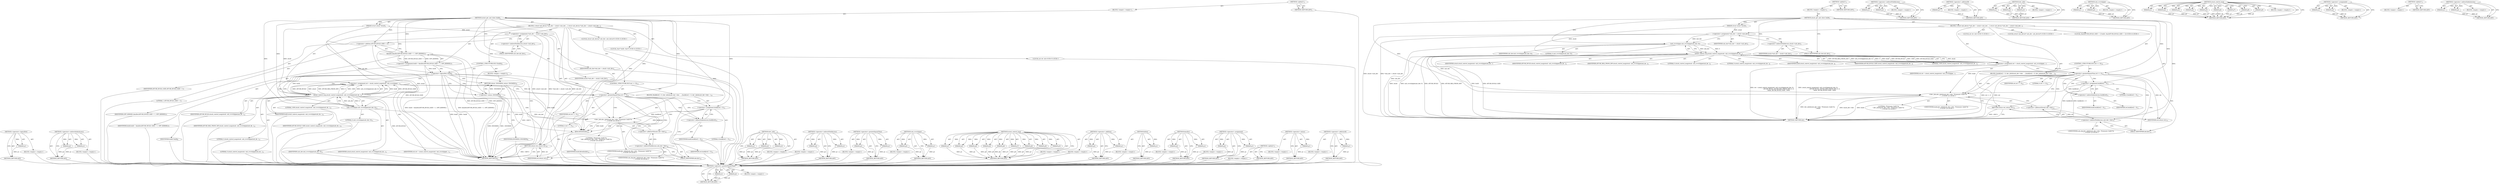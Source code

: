 digraph "&lt;operator&gt;.addressOf" {
vulnerable_106 [label=<(METHOD,&lt;operator&gt;.greaterEqualsThan)>];
vulnerable_107 [label=<(PARAM,p1)>];
vulnerable_108 [label=<(PARAM,p2)>];
vulnerable_109 [label=<(BLOCK,&lt;empty&gt;,&lt;empty&gt;)>];
vulnerable_110 [label=<(METHOD_RETURN,ANY)>];
vulnerable_6 [label=<(METHOD,&lt;global&gt;)<SUB>1</SUB>>];
vulnerable_7 [label=<(BLOCK,&lt;empty&gt;,&lt;empty&gt;)<SUB>1</SUB>>];
vulnerable_8 [label=<(METHOD,atusb_get_and_show_build)<SUB>1</SUB>>];
vulnerable_9 [label=<(PARAM,struct atusb *atusb)<SUB>1</SUB>>];
vulnerable_10 [label=<(BLOCK,{
 	struct usb_device *usb_dev = atusb-&gt;usb_dev...,{
 	struct usb_device *usb_dev = atusb-&gt;usb_dev...)<SUB>2</SUB>>];
vulnerable_11 [label="<(LOCAL,struct usb_device* usb_dev: usb_device*)<SUB>3</SUB>>"];
vulnerable_12 [label=<(&lt;operator&gt;.assignment,*usb_dev = atusb-&gt;usb_dev)<SUB>3</SUB>>];
vulnerable_13 [label=<(IDENTIFIER,usb_dev,*usb_dev = atusb-&gt;usb_dev)<SUB>3</SUB>>];
vulnerable_14 [label=<(&lt;operator&gt;.indirectFieldAccess,atusb-&gt;usb_dev)<SUB>3</SUB>>];
vulnerable_15 [label=<(IDENTIFIER,atusb,*usb_dev = atusb-&gt;usb_dev)<SUB>3</SUB>>];
vulnerable_16 [label=<(FIELD_IDENTIFIER,usb_dev,usb_dev)<SUB>3</SUB>>];
vulnerable_17 [label="<(LOCAL,char[ATUSB_BUILD_SIZE + 1] build: char[ATUSB_BUILD_SIZE + 1])<SUB>4</SUB>>"];
vulnerable_18 [label="<(LOCAL,int ret: int)<SUB>5</SUB>>"];
vulnerable_19 [label=<(&lt;operator&gt;.assignment,ret = atusb_control_msg(atusb, usb_rcvctrlpipe(...)<SUB>7</SUB>>];
vulnerable_20 [label=<(IDENTIFIER,ret,ret = atusb_control_msg(atusb, usb_rcvctrlpipe(...)<SUB>7</SUB>>];
vulnerable_21 [label=<(atusb_control_msg,atusb_control_msg(atusb, usb_rcvctrlpipe(usb_de...)<SUB>7</SUB>>];
vulnerable_22 [label=<(IDENTIFIER,atusb,atusb_control_msg(atusb, usb_rcvctrlpipe(usb_de...)<SUB>7</SUB>>];
vulnerable_23 [label=<(usb_rcvctrlpipe,usb_rcvctrlpipe(usb_dev, 0))<SUB>7</SUB>>];
vulnerable_24 [label=<(IDENTIFIER,usb_dev,usb_rcvctrlpipe(usb_dev, 0))<SUB>7</SUB>>];
vulnerable_25 [label=<(LITERAL,0,usb_rcvctrlpipe(usb_dev, 0))<SUB>7</SUB>>];
vulnerable_26 [label=<(IDENTIFIER,ATUSB_BUILD,atusb_control_msg(atusb, usb_rcvctrlpipe(usb_de...)<SUB>8</SUB>>];
vulnerable_27 [label=<(IDENTIFIER,ATUSB_REQ_FROM_DEV,atusb_control_msg(atusb, usb_rcvctrlpipe(usb_de...)<SUB>8</SUB>>];
vulnerable_28 [label=<(LITERAL,0,atusb_control_msg(atusb, usb_rcvctrlpipe(usb_de...)<SUB>8</SUB>>];
vulnerable_29 [label=<(LITERAL,0,atusb_control_msg(atusb, usb_rcvctrlpipe(usb_de...)<SUB>8</SUB>>];
vulnerable_30 [label=<(IDENTIFIER,build,atusb_control_msg(atusb, usb_rcvctrlpipe(usb_de...)<SUB>9</SUB>>];
vulnerable_31 [label=<(IDENTIFIER,ATUSB_BUILD_SIZE,atusb_control_msg(atusb, usb_rcvctrlpipe(usb_de...)<SUB>9</SUB>>];
vulnerable_32 [label=<(LITERAL,1000,atusb_control_msg(atusb, usb_rcvctrlpipe(usb_de...)<SUB>9</SUB>>];
vulnerable_33 [label=<(CONTROL_STRUCTURE,IF,if (ret &gt;= 0))<SUB>10</SUB>>];
vulnerable_34 [label=<(&lt;operator&gt;.greaterEqualsThan,ret &gt;= 0)<SUB>10</SUB>>];
vulnerable_35 [label=<(IDENTIFIER,ret,ret &gt;= 0)<SUB>10</SUB>>];
vulnerable_36 [label=<(LITERAL,0,ret &gt;= 0)<SUB>10</SUB>>];
vulnerable_37 [label=<(BLOCK,{
		build[ret] = 0;
 		dev_info(&amp;usb_dev-&gt;dev, ...,{
		build[ret] = 0;
 		dev_info(&amp;usb_dev-&gt;dev, ...)<SUB>10</SUB>>];
vulnerable_38 [label=<(&lt;operator&gt;.assignment,build[ret] = 0)<SUB>11</SUB>>];
vulnerable_39 [label=<(&lt;operator&gt;.indirectIndexAccess,build[ret])<SUB>11</SUB>>];
vulnerable_40 [label=<(IDENTIFIER,build,build[ret] = 0)<SUB>11</SUB>>];
vulnerable_41 [label=<(IDENTIFIER,ret,build[ret] = 0)<SUB>11</SUB>>];
vulnerable_42 [label=<(LITERAL,0,build[ret] = 0)<SUB>11</SUB>>];
vulnerable_43 [label="<(dev_info,dev_info(&amp;usb_dev-&gt;dev, &quot;Firmware: build %s\n&quot;,...)<SUB>12</SUB>>"];
vulnerable_44 [label=<(&lt;operator&gt;.addressOf,&amp;usb_dev-&gt;dev)<SUB>12</SUB>>];
vulnerable_45 [label=<(&lt;operator&gt;.indirectFieldAccess,usb_dev-&gt;dev)<SUB>12</SUB>>];
vulnerable_46 [label="<(IDENTIFIER,usb_dev,dev_info(&amp;usb_dev-&gt;dev, &quot;Firmware: build %s\n&quot;,...)<SUB>12</SUB>>"];
vulnerable_47 [label=<(FIELD_IDENTIFIER,dev,dev)<SUB>12</SUB>>];
vulnerable_48 [label="<(LITERAL,&quot;Firmware: build %s\n&quot;,dev_info(&amp;usb_dev-&gt;dev, &quot;Firmware: build %s\n&quot;,...)<SUB>12</SUB>>"];
vulnerable_49 [label="<(IDENTIFIER,build,dev_info(&amp;usb_dev-&gt;dev, &quot;Firmware: build %s\n&quot;,...)<SUB>12</SUB>>"];
vulnerable_50 [label=<(RETURN,return ret;,return ret;)<SUB>15</SUB>>];
vulnerable_51 [label=<(IDENTIFIER,ret,return ret;)<SUB>15</SUB>>];
vulnerable_52 [label=<(METHOD_RETURN,int)<SUB>1</SUB>>];
vulnerable_54 [label=<(METHOD_RETURN,ANY)<SUB>1</SUB>>];
vulnerable_84 [label=<(METHOD,&lt;operator&gt;.indirectFieldAccess)>];
vulnerable_85 [label=<(PARAM,p1)>];
vulnerable_86 [label=<(PARAM,p2)>];
vulnerable_87 [label=<(BLOCK,&lt;empty&gt;,&lt;empty&gt;)>];
vulnerable_88 [label=<(METHOD_RETURN,ANY)>];
vulnerable_122 [label=<(METHOD,&lt;operator&gt;.addressOf)>];
vulnerable_123 [label=<(PARAM,p1)>];
vulnerable_124 [label=<(BLOCK,&lt;empty&gt;,&lt;empty&gt;)>];
vulnerable_125 [label=<(METHOD_RETURN,ANY)>];
vulnerable_116 [label=<(METHOD,dev_info)>];
vulnerable_117 [label=<(PARAM,p1)>];
vulnerable_118 [label=<(PARAM,p2)>];
vulnerable_119 [label=<(PARAM,p3)>];
vulnerable_120 [label=<(BLOCK,&lt;empty&gt;,&lt;empty&gt;)>];
vulnerable_121 [label=<(METHOD_RETURN,ANY)>];
vulnerable_101 [label=<(METHOD,usb_rcvctrlpipe)>];
vulnerable_102 [label=<(PARAM,p1)>];
vulnerable_103 [label=<(PARAM,p2)>];
vulnerable_104 [label=<(BLOCK,&lt;empty&gt;,&lt;empty&gt;)>];
vulnerable_105 [label=<(METHOD_RETURN,ANY)>];
vulnerable_89 [label=<(METHOD,atusb_control_msg)>];
vulnerable_90 [label=<(PARAM,p1)>];
vulnerable_91 [label=<(PARAM,p2)>];
vulnerable_92 [label=<(PARAM,p3)>];
vulnerable_93 [label=<(PARAM,p4)>];
vulnerable_94 [label=<(PARAM,p5)>];
vulnerable_95 [label=<(PARAM,p6)>];
vulnerable_96 [label=<(PARAM,p7)>];
vulnerable_97 [label=<(PARAM,p8)>];
vulnerable_98 [label=<(PARAM,p9)>];
vulnerable_99 [label=<(BLOCK,&lt;empty&gt;,&lt;empty&gt;)>];
vulnerable_100 [label=<(METHOD_RETURN,ANY)>];
vulnerable_79 [label=<(METHOD,&lt;operator&gt;.assignment)>];
vulnerable_80 [label=<(PARAM,p1)>];
vulnerable_81 [label=<(PARAM,p2)>];
vulnerable_82 [label=<(BLOCK,&lt;empty&gt;,&lt;empty&gt;)>];
vulnerable_83 [label=<(METHOD_RETURN,ANY)>];
vulnerable_73 [label=<(METHOD,&lt;global&gt;)<SUB>1</SUB>>];
vulnerable_74 [label=<(BLOCK,&lt;empty&gt;,&lt;empty&gt;)>];
vulnerable_75 [label=<(METHOD_RETURN,ANY)>];
vulnerable_111 [label=<(METHOD,&lt;operator&gt;.indirectIndexAccess)>];
vulnerable_112 [label=<(PARAM,p1)>];
vulnerable_113 [label=<(PARAM,p2)>];
vulnerable_114 [label=<(BLOCK,&lt;empty&gt;,&lt;empty&gt;)>];
vulnerable_115 [label=<(METHOD_RETURN,ANY)>];
fixed_113 [label=<(METHOD,&lt;operator&gt;.logicalNot)>];
fixed_114 [label=<(PARAM,p1)>];
fixed_115 [label=<(BLOCK,&lt;empty&gt;,&lt;empty&gt;)>];
fixed_116 [label=<(METHOD_RETURN,ANY)>];
fixed_143 [label=<(METHOD,&lt;operator&gt;.indirectIndexAccess)>];
fixed_144 [label=<(PARAM,p1)>];
fixed_145 [label=<(PARAM,p2)>];
fixed_146 [label=<(BLOCK,&lt;empty&gt;,&lt;empty&gt;)>];
fixed_147 [label=<(METHOD_RETURN,ANY)>];
fixed_6 [label=<(METHOD,&lt;global&gt;)<SUB>1</SUB>>];
fixed_7 [label=<(BLOCK,&lt;empty&gt;,&lt;empty&gt;)<SUB>1</SUB>>];
fixed_8 [label=<(METHOD,atusb_get_and_show_build)<SUB>1</SUB>>];
fixed_9 [label=<(PARAM,struct atusb *atusb)<SUB>1</SUB>>];
fixed_10 [label=<(BLOCK,{
 	struct usb_device *usb_dev = atusb-&gt;usb_dev...,{
 	struct usb_device *usb_dev = atusb-&gt;usb_dev...)<SUB>2</SUB>>];
fixed_11 [label="<(LOCAL,struct usb_device* usb_dev: usb_device*)<SUB>3</SUB>>"];
fixed_12 [label=<(&lt;operator&gt;.assignment,*usb_dev = atusb-&gt;usb_dev)<SUB>3</SUB>>];
fixed_13 [label=<(IDENTIFIER,usb_dev,*usb_dev = atusb-&gt;usb_dev)<SUB>3</SUB>>];
fixed_14 [label=<(&lt;operator&gt;.indirectFieldAccess,atusb-&gt;usb_dev)<SUB>3</SUB>>];
fixed_15 [label=<(IDENTIFIER,atusb,*usb_dev = atusb-&gt;usb_dev)<SUB>3</SUB>>];
fixed_16 [label=<(FIELD_IDENTIFIER,usb_dev,usb_dev)<SUB>3</SUB>>];
fixed_17 [label="<(LOCAL,char* build: char*)<SUB>4</SUB>>"];
fixed_18 [label="<(LOCAL,int ret: int)<SUB>5</SUB>>"];
fixed_19 [label=<(&lt;operator&gt;.assignment,build = kmalloc(ATUSB_BUILD_SIZE + 1, GFP_KERNEL))<SUB>7</SUB>>];
fixed_20 [label=<(IDENTIFIER,build,build = kmalloc(ATUSB_BUILD_SIZE + 1, GFP_KERNEL))<SUB>7</SUB>>];
fixed_21 [label=<(kmalloc,kmalloc(ATUSB_BUILD_SIZE + 1, GFP_KERNEL))<SUB>7</SUB>>];
fixed_22 [label=<(&lt;operator&gt;.addition,ATUSB_BUILD_SIZE + 1)<SUB>7</SUB>>];
fixed_23 [label=<(IDENTIFIER,ATUSB_BUILD_SIZE,ATUSB_BUILD_SIZE + 1)<SUB>7</SUB>>];
fixed_24 [label=<(LITERAL,1,ATUSB_BUILD_SIZE + 1)<SUB>7</SUB>>];
fixed_25 [label=<(IDENTIFIER,GFP_KERNEL,kmalloc(ATUSB_BUILD_SIZE + 1, GFP_KERNEL))<SUB>7</SUB>>];
fixed_26 [label=<(CONTROL_STRUCTURE,IF,if (!build))<SUB>8</SUB>>];
fixed_27 [label=<(&lt;operator&gt;.logicalNot,!build)<SUB>8</SUB>>];
fixed_28 [label=<(IDENTIFIER,build,!build)<SUB>8</SUB>>];
fixed_29 [label=<(BLOCK,&lt;empty&gt;,&lt;empty&gt;)<SUB>9</SUB>>];
fixed_30 [label=<(RETURN,return -ENOMEM;,return -ENOMEM;)<SUB>9</SUB>>];
fixed_31 [label=<(&lt;operator&gt;.minus,-ENOMEM)<SUB>9</SUB>>];
fixed_32 [label=<(IDENTIFIER,ENOMEM,-ENOMEM)<SUB>9</SUB>>];
fixed_33 [label=<(&lt;operator&gt;.assignment,ret = atusb_control_msg(atusb, usb_rcvctrlpipe(...)<SUB>11</SUB>>];
fixed_34 [label=<(IDENTIFIER,ret,ret = atusb_control_msg(atusb, usb_rcvctrlpipe(...)<SUB>11</SUB>>];
fixed_35 [label=<(atusb_control_msg,atusb_control_msg(atusb, usb_rcvctrlpipe(usb_de...)<SUB>11</SUB>>];
fixed_36 [label=<(IDENTIFIER,atusb,atusb_control_msg(atusb, usb_rcvctrlpipe(usb_de...)<SUB>11</SUB>>];
fixed_37 [label=<(usb_rcvctrlpipe,usb_rcvctrlpipe(usb_dev, 0))<SUB>11</SUB>>];
fixed_38 [label=<(IDENTIFIER,usb_dev,usb_rcvctrlpipe(usb_dev, 0))<SUB>11</SUB>>];
fixed_39 [label=<(LITERAL,0,usb_rcvctrlpipe(usb_dev, 0))<SUB>11</SUB>>];
fixed_40 [label=<(IDENTIFIER,ATUSB_BUILD,atusb_control_msg(atusb, usb_rcvctrlpipe(usb_de...)<SUB>12</SUB>>];
fixed_41 [label=<(IDENTIFIER,ATUSB_REQ_FROM_DEV,atusb_control_msg(atusb, usb_rcvctrlpipe(usb_de...)<SUB>12</SUB>>];
fixed_42 [label=<(LITERAL,0,atusb_control_msg(atusb, usb_rcvctrlpipe(usb_de...)<SUB>12</SUB>>];
fixed_43 [label=<(LITERAL,0,atusb_control_msg(atusb, usb_rcvctrlpipe(usb_de...)<SUB>12</SUB>>];
fixed_44 [label=<(IDENTIFIER,build,atusb_control_msg(atusb, usb_rcvctrlpipe(usb_de...)<SUB>13</SUB>>];
fixed_45 [label=<(IDENTIFIER,ATUSB_BUILD_SIZE,atusb_control_msg(atusb, usb_rcvctrlpipe(usb_de...)<SUB>13</SUB>>];
fixed_46 [label=<(LITERAL,1000,atusb_control_msg(atusb, usb_rcvctrlpipe(usb_de...)<SUB>13</SUB>>];
fixed_47 [label=<(CONTROL_STRUCTURE,IF,if (ret &gt;= 0))<SUB>14</SUB>>];
fixed_48 [label=<(&lt;operator&gt;.greaterEqualsThan,ret &gt;= 0)<SUB>14</SUB>>];
fixed_49 [label=<(IDENTIFIER,ret,ret &gt;= 0)<SUB>14</SUB>>];
fixed_50 [label=<(LITERAL,0,ret &gt;= 0)<SUB>14</SUB>>];
fixed_51 [label=<(BLOCK,{
		build[ret] = 0;
 		dev_info(&amp;usb_dev-&gt;dev, ...,{
		build[ret] = 0;
 		dev_info(&amp;usb_dev-&gt;dev, ...)<SUB>14</SUB>>];
fixed_52 [label=<(&lt;operator&gt;.assignment,build[ret] = 0)<SUB>15</SUB>>];
fixed_53 [label=<(&lt;operator&gt;.indirectIndexAccess,build[ret])<SUB>15</SUB>>];
fixed_54 [label=<(IDENTIFIER,build,build[ret] = 0)<SUB>15</SUB>>];
fixed_55 [label=<(IDENTIFIER,ret,build[ret] = 0)<SUB>15</SUB>>];
fixed_56 [label=<(LITERAL,0,build[ret] = 0)<SUB>15</SUB>>];
fixed_57 [label="<(dev_info,dev_info(&amp;usb_dev-&gt;dev, &quot;Firmware: build %s\n&quot;,...)<SUB>16</SUB>>"];
fixed_58 [label=<(&lt;operator&gt;.addressOf,&amp;usb_dev-&gt;dev)<SUB>16</SUB>>];
fixed_59 [label=<(&lt;operator&gt;.indirectFieldAccess,usb_dev-&gt;dev)<SUB>16</SUB>>];
fixed_60 [label="<(IDENTIFIER,usb_dev,dev_info(&amp;usb_dev-&gt;dev, &quot;Firmware: build %s\n&quot;,...)<SUB>16</SUB>>"];
fixed_61 [label=<(FIELD_IDENTIFIER,dev,dev)<SUB>16</SUB>>];
fixed_62 [label="<(LITERAL,&quot;Firmware: build %s\n&quot;,dev_info(&amp;usb_dev-&gt;dev, &quot;Firmware: build %s\n&quot;,...)<SUB>16</SUB>>"];
fixed_63 [label="<(IDENTIFIER,build,dev_info(&amp;usb_dev-&gt;dev, &quot;Firmware: build %s\n&quot;,...)<SUB>16</SUB>>"];
fixed_64 [label=<(kfree,kfree(build))<SUB>19</SUB>>];
fixed_65 [label=<(IDENTIFIER,build,kfree(build))<SUB>19</SUB>>];
fixed_66 [label=<(RETURN,return ret;,return ret;)<SUB>20</SUB>>];
fixed_67 [label=<(IDENTIFIER,ret,return ret;)<SUB>20</SUB>>];
fixed_68 [label=<(METHOD_RETURN,int)<SUB>1</SUB>>];
fixed_70 [label=<(METHOD_RETURN,ANY)<SUB>1</SUB>>];
fixed_148 [label=<(METHOD,dev_info)>];
fixed_149 [label=<(PARAM,p1)>];
fixed_150 [label=<(PARAM,p2)>];
fixed_151 [label=<(PARAM,p3)>];
fixed_152 [label=<(BLOCK,&lt;empty&gt;,&lt;empty&gt;)>];
fixed_153 [label=<(METHOD_RETURN,ANY)>];
fixed_98 [label=<(METHOD,&lt;operator&gt;.indirectFieldAccess)>];
fixed_99 [label=<(PARAM,p1)>];
fixed_100 [label=<(PARAM,p2)>];
fixed_101 [label=<(BLOCK,&lt;empty&gt;,&lt;empty&gt;)>];
fixed_102 [label=<(METHOD_RETURN,ANY)>];
fixed_138 [label=<(METHOD,&lt;operator&gt;.greaterEqualsThan)>];
fixed_139 [label=<(PARAM,p1)>];
fixed_140 [label=<(PARAM,p2)>];
fixed_141 [label=<(BLOCK,&lt;empty&gt;,&lt;empty&gt;)>];
fixed_142 [label=<(METHOD_RETURN,ANY)>];
fixed_133 [label=<(METHOD,usb_rcvctrlpipe)>];
fixed_134 [label=<(PARAM,p1)>];
fixed_135 [label=<(PARAM,p2)>];
fixed_136 [label=<(BLOCK,&lt;empty&gt;,&lt;empty&gt;)>];
fixed_137 [label=<(METHOD_RETURN,ANY)>];
fixed_121 [label=<(METHOD,atusb_control_msg)>];
fixed_122 [label=<(PARAM,p1)>];
fixed_123 [label=<(PARAM,p2)>];
fixed_124 [label=<(PARAM,p3)>];
fixed_125 [label=<(PARAM,p4)>];
fixed_126 [label=<(PARAM,p5)>];
fixed_127 [label=<(PARAM,p6)>];
fixed_128 [label=<(PARAM,p7)>];
fixed_129 [label=<(PARAM,p8)>];
fixed_130 [label=<(PARAM,p9)>];
fixed_131 [label=<(BLOCK,&lt;empty&gt;,&lt;empty&gt;)>];
fixed_132 [label=<(METHOD_RETURN,ANY)>];
fixed_108 [label=<(METHOD,&lt;operator&gt;.addition)>];
fixed_109 [label=<(PARAM,p1)>];
fixed_110 [label=<(PARAM,p2)>];
fixed_111 [label=<(BLOCK,&lt;empty&gt;,&lt;empty&gt;)>];
fixed_112 [label=<(METHOD_RETURN,ANY)>];
fixed_158 [label=<(METHOD,kfree)>];
fixed_159 [label=<(PARAM,p1)>];
fixed_160 [label=<(BLOCK,&lt;empty&gt;,&lt;empty&gt;)>];
fixed_161 [label=<(METHOD_RETURN,ANY)>];
fixed_103 [label=<(METHOD,kmalloc)>];
fixed_104 [label=<(PARAM,p1)>];
fixed_105 [label=<(PARAM,p2)>];
fixed_106 [label=<(BLOCK,&lt;empty&gt;,&lt;empty&gt;)>];
fixed_107 [label=<(METHOD_RETURN,ANY)>];
fixed_93 [label=<(METHOD,&lt;operator&gt;.assignment)>];
fixed_94 [label=<(PARAM,p1)>];
fixed_95 [label=<(PARAM,p2)>];
fixed_96 [label=<(BLOCK,&lt;empty&gt;,&lt;empty&gt;)>];
fixed_97 [label=<(METHOD_RETURN,ANY)>];
fixed_87 [label=<(METHOD,&lt;global&gt;)<SUB>1</SUB>>];
fixed_88 [label=<(BLOCK,&lt;empty&gt;,&lt;empty&gt;)>];
fixed_89 [label=<(METHOD_RETURN,ANY)>];
fixed_117 [label=<(METHOD,&lt;operator&gt;.minus)>];
fixed_118 [label=<(PARAM,p1)>];
fixed_119 [label=<(BLOCK,&lt;empty&gt;,&lt;empty&gt;)>];
fixed_120 [label=<(METHOD_RETURN,ANY)>];
fixed_154 [label=<(METHOD,&lt;operator&gt;.addressOf)>];
fixed_155 [label=<(PARAM,p1)>];
fixed_156 [label=<(BLOCK,&lt;empty&gt;,&lt;empty&gt;)>];
fixed_157 [label=<(METHOD_RETURN,ANY)>];
vulnerable_106 -> vulnerable_107  [key=0, label="AST: "];
vulnerable_106 -> vulnerable_107  [key=1, label="DDG: "];
vulnerable_106 -> vulnerable_109  [key=0, label="AST: "];
vulnerable_106 -> vulnerable_108  [key=0, label="AST: "];
vulnerable_106 -> vulnerable_108  [key=1, label="DDG: "];
vulnerable_106 -> vulnerable_110  [key=0, label="AST: "];
vulnerable_106 -> vulnerable_110  [key=1, label="CFG: "];
vulnerable_107 -> vulnerable_110  [key=0, label="DDG: p1"];
vulnerable_108 -> vulnerable_110  [key=0, label="DDG: p2"];
vulnerable_6 -> vulnerable_7  [key=0, label="AST: "];
vulnerable_6 -> vulnerable_54  [key=0, label="AST: "];
vulnerable_6 -> vulnerable_54  [key=1, label="CFG: "];
vulnerable_7 -> vulnerable_8  [key=0, label="AST: "];
vulnerable_8 -> vulnerable_9  [key=0, label="AST: "];
vulnerable_8 -> vulnerable_9  [key=1, label="DDG: "];
vulnerable_8 -> vulnerable_10  [key=0, label="AST: "];
vulnerable_8 -> vulnerable_52  [key=0, label="AST: "];
vulnerable_8 -> vulnerable_16  [key=0, label="CFG: "];
vulnerable_8 -> vulnerable_51  [key=0, label="DDG: "];
vulnerable_8 -> vulnerable_21  [key=0, label="DDG: "];
vulnerable_8 -> vulnerable_34  [key=0, label="DDG: "];
vulnerable_8 -> vulnerable_38  [key=0, label="DDG: "];
vulnerable_8 -> vulnerable_23  [key=0, label="DDG: "];
vulnerable_8 -> vulnerable_43  [key=0, label="DDG: "];
vulnerable_9 -> vulnerable_12  [key=0, label="DDG: atusb"];
vulnerable_9 -> vulnerable_21  [key=0, label="DDG: atusb"];
vulnerable_10 -> vulnerable_11  [key=0, label="AST: "];
vulnerable_10 -> vulnerable_12  [key=0, label="AST: "];
vulnerable_10 -> vulnerable_17  [key=0, label="AST: "];
vulnerable_10 -> vulnerable_18  [key=0, label="AST: "];
vulnerable_10 -> vulnerable_19  [key=0, label="AST: "];
vulnerable_10 -> vulnerable_33  [key=0, label="AST: "];
vulnerable_10 -> vulnerable_50  [key=0, label="AST: "];
vulnerable_12 -> vulnerable_13  [key=0, label="AST: "];
vulnerable_12 -> vulnerable_14  [key=0, label="AST: "];
vulnerable_12 -> vulnerable_23  [key=0, label="CFG: "];
vulnerable_12 -> vulnerable_23  [key=1, label="DDG: usb_dev"];
vulnerable_12 -> vulnerable_52  [key=0, label="DDG: atusb-&gt;usb_dev"];
vulnerable_12 -> vulnerable_52  [key=1, label="DDG: *usb_dev = atusb-&gt;usb_dev"];
vulnerable_14 -> vulnerable_15  [key=0, label="AST: "];
vulnerable_14 -> vulnerable_16  [key=0, label="AST: "];
vulnerable_14 -> vulnerable_12  [key=0, label="CFG: "];
vulnerable_16 -> vulnerable_14  [key=0, label="CFG: "];
vulnerable_19 -> vulnerable_20  [key=0, label="AST: "];
vulnerable_19 -> vulnerable_21  [key=0, label="AST: "];
vulnerable_19 -> vulnerable_34  [key=0, label="CFG: "];
vulnerable_19 -> vulnerable_34  [key=1, label="DDG: ret"];
vulnerable_19 -> vulnerable_52  [key=0, label="DDG: atusb_control_msg(atusb, usb_rcvctrlpipe(usb_dev, 0),
 				ATUSB_BUILD, ATUSB_REQ_FROM_DEV, 0, 0,
 				build, ATUSB_BUILD_SIZE, 1000)"];
vulnerable_19 -> vulnerable_52  [key=1, label="DDG: ret = atusb_control_msg(atusb, usb_rcvctrlpipe(usb_dev, 0),
 				ATUSB_BUILD, ATUSB_REQ_FROM_DEV, 0, 0,
 				build, ATUSB_BUILD_SIZE, 1000)"];
vulnerable_21 -> vulnerable_22  [key=0, label="AST: "];
vulnerable_21 -> vulnerable_23  [key=0, label="AST: "];
vulnerable_21 -> vulnerable_26  [key=0, label="AST: "];
vulnerable_21 -> vulnerable_27  [key=0, label="AST: "];
vulnerable_21 -> vulnerable_28  [key=0, label="AST: "];
vulnerable_21 -> vulnerable_29  [key=0, label="AST: "];
vulnerable_21 -> vulnerable_30  [key=0, label="AST: "];
vulnerable_21 -> vulnerable_31  [key=0, label="AST: "];
vulnerable_21 -> vulnerable_32  [key=0, label="AST: "];
vulnerable_21 -> vulnerable_19  [key=0, label="CFG: "];
vulnerable_21 -> vulnerable_19  [key=1, label="DDG: atusb"];
vulnerable_21 -> vulnerable_19  [key=2, label="DDG: ATUSB_REQ_FROM_DEV"];
vulnerable_21 -> vulnerable_19  [key=3, label="DDG: usb_rcvctrlpipe(usb_dev, 0)"];
vulnerable_21 -> vulnerable_19  [key=4, label="DDG: 0"];
vulnerable_21 -> vulnerable_19  [key=5, label="DDG: build"];
vulnerable_21 -> vulnerable_19  [key=6, label="DDG: ATUSB_BUILD"];
vulnerable_21 -> vulnerable_19  [key=7, label="DDG: 1000"];
vulnerable_21 -> vulnerable_19  [key=8, label="DDG: ATUSB_BUILD_SIZE"];
vulnerable_21 -> vulnerable_52  [key=0, label="DDG: atusb"];
vulnerable_21 -> vulnerable_52  [key=1, label="DDG: usb_rcvctrlpipe(usb_dev, 0)"];
vulnerable_21 -> vulnerable_52  [key=2, label="DDG: ATUSB_BUILD"];
vulnerable_21 -> vulnerable_52  [key=3, label="DDG: ATUSB_REQ_FROM_DEV"];
vulnerable_21 -> vulnerable_52  [key=4, label="DDG: build"];
vulnerable_21 -> vulnerable_52  [key=5, label="DDG: ATUSB_BUILD_SIZE"];
vulnerable_21 -> vulnerable_43  [key=0, label="DDG: build"];
vulnerable_23 -> vulnerable_24  [key=0, label="AST: "];
vulnerable_23 -> vulnerable_25  [key=0, label="AST: "];
vulnerable_23 -> vulnerable_21  [key=0, label="CFG: "];
vulnerable_23 -> vulnerable_21  [key=1, label="DDG: usb_dev"];
vulnerable_23 -> vulnerable_21  [key=2, label="DDG: 0"];
vulnerable_23 -> vulnerable_52  [key=0, label="DDG: usb_dev"];
vulnerable_23 -> vulnerable_43  [key=0, label="DDG: usb_dev"];
vulnerable_33 -> vulnerable_34  [key=0, label="AST: "];
vulnerable_33 -> vulnerable_37  [key=0, label="AST: "];
vulnerable_34 -> vulnerable_35  [key=0, label="AST: "];
vulnerable_34 -> vulnerable_36  [key=0, label="AST: "];
vulnerable_34 -> vulnerable_39  [key=0, label="CFG: "];
vulnerable_34 -> vulnerable_39  [key=1, label="CDG: "];
vulnerable_34 -> vulnerable_50  [key=0, label="CFG: "];
vulnerable_34 -> vulnerable_52  [key=0, label="DDG: ret"];
vulnerable_34 -> vulnerable_52  [key=1, label="DDG: ret &gt;= 0"];
vulnerable_34 -> vulnerable_51  [key=0, label="DDG: ret"];
vulnerable_34 -> vulnerable_47  [key=0, label="CDG: "];
vulnerable_34 -> vulnerable_44  [key=0, label="CDG: "];
vulnerable_34 -> vulnerable_38  [key=0, label="CDG: "];
vulnerable_34 -> vulnerable_45  [key=0, label="CDG: "];
vulnerable_34 -> vulnerable_43  [key=0, label="CDG: "];
vulnerable_37 -> vulnerable_38  [key=0, label="AST: "];
vulnerable_37 -> vulnerable_43  [key=0, label="AST: "];
vulnerable_38 -> vulnerable_39  [key=0, label="AST: "];
vulnerable_38 -> vulnerable_42  [key=0, label="AST: "];
vulnerable_38 -> vulnerable_47  [key=0, label="CFG: "];
vulnerable_38 -> vulnerable_52  [key=0, label="DDG: build[ret]"];
vulnerable_38 -> vulnerable_52  [key=1, label="DDG: build[ret] = 0"];
vulnerable_38 -> vulnerable_43  [key=0, label="DDG: build[ret]"];
vulnerable_39 -> vulnerable_40  [key=0, label="AST: "];
vulnerable_39 -> vulnerable_41  [key=0, label="AST: "];
vulnerable_39 -> vulnerable_38  [key=0, label="CFG: "];
vulnerable_43 -> vulnerable_44  [key=0, label="AST: "];
vulnerable_43 -> vulnerable_48  [key=0, label="AST: "];
vulnerable_43 -> vulnerable_49  [key=0, label="AST: "];
vulnerable_43 -> vulnerable_50  [key=0, label="CFG: "];
vulnerable_43 -> vulnerable_52  [key=0, label="DDG: &amp;usb_dev-&gt;dev"];
vulnerable_43 -> vulnerable_52  [key=1, label="DDG: build"];
vulnerable_43 -> vulnerable_52  [key=2, label="DDG: dev_info(&amp;usb_dev-&gt;dev, &quot;Firmware: build %s\n&quot;, build)"];
vulnerable_44 -> vulnerable_45  [key=0, label="AST: "];
vulnerable_44 -> vulnerable_43  [key=0, label="CFG: "];
vulnerable_45 -> vulnerable_46  [key=0, label="AST: "];
vulnerable_45 -> vulnerable_47  [key=0, label="AST: "];
vulnerable_45 -> vulnerable_44  [key=0, label="CFG: "];
vulnerable_47 -> vulnerable_45  [key=0, label="CFG: "];
vulnerable_50 -> vulnerable_51  [key=0, label="AST: "];
vulnerable_50 -> vulnerable_52  [key=0, label="CFG: "];
vulnerable_50 -> vulnerable_52  [key=1, label="DDG: &lt;RET&gt;"];
vulnerable_51 -> vulnerable_50  [key=0, label="DDG: ret"];
vulnerable_84 -> vulnerable_85  [key=0, label="AST: "];
vulnerable_84 -> vulnerable_85  [key=1, label="DDG: "];
vulnerable_84 -> vulnerable_87  [key=0, label="AST: "];
vulnerable_84 -> vulnerable_86  [key=0, label="AST: "];
vulnerable_84 -> vulnerable_86  [key=1, label="DDG: "];
vulnerable_84 -> vulnerable_88  [key=0, label="AST: "];
vulnerable_84 -> vulnerable_88  [key=1, label="CFG: "];
vulnerable_85 -> vulnerable_88  [key=0, label="DDG: p1"];
vulnerable_86 -> vulnerable_88  [key=0, label="DDG: p2"];
vulnerable_122 -> vulnerable_123  [key=0, label="AST: "];
vulnerable_122 -> vulnerable_123  [key=1, label="DDG: "];
vulnerable_122 -> vulnerable_124  [key=0, label="AST: "];
vulnerable_122 -> vulnerable_125  [key=0, label="AST: "];
vulnerable_122 -> vulnerable_125  [key=1, label="CFG: "];
vulnerable_123 -> vulnerable_125  [key=0, label="DDG: p1"];
vulnerable_116 -> vulnerable_117  [key=0, label="AST: "];
vulnerable_116 -> vulnerable_117  [key=1, label="DDG: "];
vulnerable_116 -> vulnerable_120  [key=0, label="AST: "];
vulnerable_116 -> vulnerable_118  [key=0, label="AST: "];
vulnerable_116 -> vulnerable_118  [key=1, label="DDG: "];
vulnerable_116 -> vulnerable_121  [key=0, label="AST: "];
vulnerable_116 -> vulnerable_121  [key=1, label="CFG: "];
vulnerable_116 -> vulnerable_119  [key=0, label="AST: "];
vulnerable_116 -> vulnerable_119  [key=1, label="DDG: "];
vulnerable_117 -> vulnerable_121  [key=0, label="DDG: p1"];
vulnerable_118 -> vulnerable_121  [key=0, label="DDG: p2"];
vulnerable_119 -> vulnerable_121  [key=0, label="DDG: p3"];
vulnerable_101 -> vulnerable_102  [key=0, label="AST: "];
vulnerable_101 -> vulnerable_102  [key=1, label="DDG: "];
vulnerable_101 -> vulnerable_104  [key=0, label="AST: "];
vulnerable_101 -> vulnerable_103  [key=0, label="AST: "];
vulnerable_101 -> vulnerable_103  [key=1, label="DDG: "];
vulnerable_101 -> vulnerable_105  [key=0, label="AST: "];
vulnerable_101 -> vulnerable_105  [key=1, label="CFG: "];
vulnerable_102 -> vulnerable_105  [key=0, label="DDG: p1"];
vulnerable_103 -> vulnerable_105  [key=0, label="DDG: p2"];
vulnerable_89 -> vulnerable_90  [key=0, label="AST: "];
vulnerable_89 -> vulnerable_90  [key=1, label="DDG: "];
vulnerable_89 -> vulnerable_99  [key=0, label="AST: "];
vulnerable_89 -> vulnerable_91  [key=0, label="AST: "];
vulnerable_89 -> vulnerable_91  [key=1, label="DDG: "];
vulnerable_89 -> vulnerable_100  [key=0, label="AST: "];
vulnerable_89 -> vulnerable_100  [key=1, label="CFG: "];
vulnerable_89 -> vulnerable_92  [key=0, label="AST: "];
vulnerable_89 -> vulnerable_92  [key=1, label="DDG: "];
vulnerable_89 -> vulnerable_93  [key=0, label="AST: "];
vulnerable_89 -> vulnerable_93  [key=1, label="DDG: "];
vulnerable_89 -> vulnerable_94  [key=0, label="AST: "];
vulnerable_89 -> vulnerable_94  [key=1, label="DDG: "];
vulnerable_89 -> vulnerable_95  [key=0, label="AST: "];
vulnerable_89 -> vulnerable_95  [key=1, label="DDG: "];
vulnerable_89 -> vulnerable_96  [key=0, label="AST: "];
vulnerable_89 -> vulnerable_96  [key=1, label="DDG: "];
vulnerable_89 -> vulnerable_97  [key=0, label="AST: "];
vulnerable_89 -> vulnerable_97  [key=1, label="DDG: "];
vulnerable_89 -> vulnerable_98  [key=0, label="AST: "];
vulnerable_89 -> vulnerable_98  [key=1, label="DDG: "];
vulnerable_90 -> vulnerable_100  [key=0, label="DDG: p1"];
vulnerable_91 -> vulnerable_100  [key=0, label="DDG: p2"];
vulnerable_92 -> vulnerable_100  [key=0, label="DDG: p3"];
vulnerable_93 -> vulnerable_100  [key=0, label="DDG: p4"];
vulnerable_94 -> vulnerable_100  [key=0, label="DDG: p5"];
vulnerable_95 -> vulnerable_100  [key=0, label="DDG: p6"];
vulnerable_96 -> vulnerable_100  [key=0, label="DDG: p7"];
vulnerable_97 -> vulnerable_100  [key=0, label="DDG: p8"];
vulnerable_98 -> vulnerable_100  [key=0, label="DDG: p9"];
vulnerable_79 -> vulnerable_80  [key=0, label="AST: "];
vulnerable_79 -> vulnerable_80  [key=1, label="DDG: "];
vulnerable_79 -> vulnerable_82  [key=0, label="AST: "];
vulnerable_79 -> vulnerable_81  [key=0, label="AST: "];
vulnerable_79 -> vulnerable_81  [key=1, label="DDG: "];
vulnerable_79 -> vulnerable_83  [key=0, label="AST: "];
vulnerable_79 -> vulnerable_83  [key=1, label="CFG: "];
vulnerable_80 -> vulnerable_83  [key=0, label="DDG: p1"];
vulnerable_81 -> vulnerable_83  [key=0, label="DDG: p2"];
vulnerable_73 -> vulnerable_74  [key=0, label="AST: "];
vulnerable_73 -> vulnerable_75  [key=0, label="AST: "];
vulnerable_73 -> vulnerable_75  [key=1, label="CFG: "];
vulnerable_111 -> vulnerable_112  [key=0, label="AST: "];
vulnerable_111 -> vulnerable_112  [key=1, label="DDG: "];
vulnerable_111 -> vulnerable_114  [key=0, label="AST: "];
vulnerable_111 -> vulnerable_113  [key=0, label="AST: "];
vulnerable_111 -> vulnerable_113  [key=1, label="DDG: "];
vulnerable_111 -> vulnerable_115  [key=0, label="AST: "];
vulnerable_111 -> vulnerable_115  [key=1, label="CFG: "];
vulnerable_112 -> vulnerable_115  [key=0, label="DDG: p1"];
vulnerable_113 -> vulnerable_115  [key=0, label="DDG: p2"];
fixed_113 -> fixed_114  [key=0, label="AST: "];
fixed_113 -> fixed_114  [key=1, label="DDG: "];
fixed_113 -> fixed_115  [key=0, label="AST: "];
fixed_113 -> fixed_116  [key=0, label="AST: "];
fixed_113 -> fixed_116  [key=1, label="CFG: "];
fixed_114 -> fixed_116  [key=0, label="DDG: p1"];
fixed_115 -> vulnerable_106  [key=0];
fixed_116 -> vulnerable_106  [key=0];
fixed_143 -> fixed_144  [key=0, label="AST: "];
fixed_143 -> fixed_144  [key=1, label="DDG: "];
fixed_143 -> fixed_146  [key=0, label="AST: "];
fixed_143 -> fixed_145  [key=0, label="AST: "];
fixed_143 -> fixed_145  [key=1, label="DDG: "];
fixed_143 -> fixed_147  [key=0, label="AST: "];
fixed_143 -> fixed_147  [key=1, label="CFG: "];
fixed_144 -> fixed_147  [key=0, label="DDG: p1"];
fixed_145 -> fixed_147  [key=0, label="DDG: p2"];
fixed_146 -> vulnerable_106  [key=0];
fixed_147 -> vulnerable_106  [key=0];
fixed_6 -> fixed_7  [key=0, label="AST: "];
fixed_6 -> fixed_70  [key=0, label="AST: "];
fixed_6 -> fixed_70  [key=1, label="CFG: "];
fixed_7 -> fixed_8  [key=0, label="AST: "];
fixed_8 -> fixed_9  [key=0, label="AST: "];
fixed_8 -> fixed_9  [key=1, label="DDG: "];
fixed_8 -> fixed_10  [key=0, label="AST: "];
fixed_8 -> fixed_68  [key=0, label="AST: "];
fixed_8 -> fixed_16  [key=0, label="CFG: "];
fixed_8 -> fixed_64  [key=0, label="DDG: "];
fixed_8 -> fixed_67  [key=0, label="DDG: "];
fixed_8 -> fixed_21  [key=0, label="DDG: "];
fixed_8 -> fixed_27  [key=0, label="DDG: "];
fixed_8 -> fixed_35  [key=0, label="DDG: "];
fixed_8 -> fixed_48  [key=0, label="DDG: "];
fixed_8 -> fixed_52  [key=0, label="DDG: "];
fixed_8 -> fixed_22  [key=0, label="DDG: "];
fixed_8 -> fixed_37  [key=0, label="DDG: "];
fixed_8 -> fixed_57  [key=0, label="DDG: "];
fixed_8 -> fixed_31  [key=0, label="DDG: "];
fixed_9 -> fixed_68  [key=0, label="DDG: atusb"];
fixed_9 -> fixed_12  [key=0, label="DDG: atusb"];
fixed_9 -> fixed_35  [key=0, label="DDG: atusb"];
fixed_10 -> fixed_11  [key=0, label="AST: "];
fixed_10 -> fixed_12  [key=0, label="AST: "];
fixed_10 -> fixed_17  [key=0, label="AST: "];
fixed_10 -> fixed_18  [key=0, label="AST: "];
fixed_10 -> fixed_19  [key=0, label="AST: "];
fixed_10 -> fixed_26  [key=0, label="AST: "];
fixed_10 -> fixed_33  [key=0, label="AST: "];
fixed_10 -> fixed_47  [key=0, label="AST: "];
fixed_10 -> fixed_64  [key=0, label="AST: "];
fixed_10 -> fixed_66  [key=0, label="AST: "];
fixed_11 -> vulnerable_106  [key=0];
fixed_12 -> fixed_13  [key=0, label="AST: "];
fixed_12 -> fixed_14  [key=0, label="AST: "];
fixed_12 -> fixed_22  [key=0, label="CFG: "];
fixed_12 -> fixed_68  [key=0, label="DDG: usb_dev"];
fixed_12 -> fixed_68  [key=1, label="DDG: atusb-&gt;usb_dev"];
fixed_12 -> fixed_68  [key=2, label="DDG: *usb_dev = atusb-&gt;usb_dev"];
fixed_12 -> fixed_37  [key=0, label="DDG: usb_dev"];
fixed_13 -> vulnerable_106  [key=0];
fixed_14 -> fixed_15  [key=0, label="AST: "];
fixed_14 -> fixed_16  [key=0, label="AST: "];
fixed_14 -> fixed_12  [key=0, label="CFG: "];
fixed_15 -> vulnerable_106  [key=0];
fixed_16 -> fixed_14  [key=0, label="CFG: "];
fixed_17 -> vulnerable_106  [key=0];
fixed_18 -> vulnerable_106  [key=0];
fixed_19 -> fixed_20  [key=0, label="AST: "];
fixed_19 -> fixed_21  [key=0, label="AST: "];
fixed_19 -> fixed_27  [key=0, label="CFG: "];
fixed_19 -> fixed_27  [key=1, label="DDG: build"];
fixed_19 -> fixed_68  [key=0, label="DDG: kmalloc(ATUSB_BUILD_SIZE + 1, GFP_KERNEL)"];
fixed_19 -> fixed_68  [key=1, label="DDG: build = kmalloc(ATUSB_BUILD_SIZE + 1, GFP_KERNEL)"];
fixed_20 -> vulnerable_106  [key=0];
fixed_21 -> fixed_22  [key=0, label="AST: "];
fixed_21 -> fixed_25  [key=0, label="AST: "];
fixed_21 -> fixed_19  [key=0, label="CFG: "];
fixed_21 -> fixed_19  [key=1, label="DDG: ATUSB_BUILD_SIZE + 1"];
fixed_21 -> fixed_19  [key=2, label="DDG: GFP_KERNEL"];
fixed_21 -> fixed_68  [key=0, label="DDG: ATUSB_BUILD_SIZE + 1"];
fixed_21 -> fixed_68  [key=1, label="DDG: GFP_KERNEL"];
fixed_22 -> fixed_23  [key=0, label="AST: "];
fixed_22 -> fixed_24  [key=0, label="AST: "];
fixed_22 -> fixed_21  [key=0, label="CFG: "];
fixed_22 -> fixed_68  [key=0, label="DDG: ATUSB_BUILD_SIZE"];
fixed_23 -> vulnerable_106  [key=0];
fixed_24 -> vulnerable_106  [key=0];
fixed_25 -> vulnerable_106  [key=0];
fixed_26 -> fixed_27  [key=0, label="AST: "];
fixed_26 -> fixed_29  [key=0, label="AST: "];
fixed_27 -> fixed_28  [key=0, label="AST: "];
fixed_27 -> fixed_31  [key=0, label="CFG: "];
fixed_27 -> fixed_31  [key=1, label="CDG: "];
fixed_27 -> fixed_37  [key=0, label="CFG: "];
fixed_27 -> fixed_37  [key=1, label="CDG: "];
fixed_27 -> fixed_68  [key=0, label="DDG: build"];
fixed_27 -> fixed_68  [key=1, label="DDG: !build"];
fixed_27 -> fixed_35  [key=0, label="DDG: build"];
fixed_27 -> fixed_35  [key=1, label="CDG: "];
fixed_27 -> fixed_30  [key=0, label="CDG: "];
fixed_27 -> fixed_48  [key=0, label="CDG: "];
fixed_27 -> fixed_33  [key=0, label="CDG: "];
fixed_27 -> fixed_64  [key=0, label="CDG: "];
fixed_27 -> fixed_66  [key=0, label="CDG: "];
fixed_28 -> vulnerable_106  [key=0];
fixed_29 -> fixed_30  [key=0, label="AST: "];
fixed_30 -> fixed_31  [key=0, label="AST: "];
fixed_30 -> fixed_68  [key=0, label="CFG: "];
fixed_30 -> fixed_68  [key=1, label="DDG: &lt;RET&gt;"];
fixed_31 -> fixed_32  [key=0, label="AST: "];
fixed_31 -> fixed_30  [key=0, label="CFG: "];
fixed_31 -> fixed_30  [key=1, label="DDG: -ENOMEM"];
fixed_31 -> fixed_68  [key=0, label="DDG: ENOMEM"];
fixed_31 -> fixed_68  [key=1, label="DDG: -ENOMEM"];
fixed_32 -> vulnerable_106  [key=0];
fixed_33 -> fixed_34  [key=0, label="AST: "];
fixed_33 -> fixed_35  [key=0, label="AST: "];
fixed_33 -> fixed_48  [key=0, label="CFG: "];
fixed_33 -> fixed_48  [key=1, label="DDG: ret"];
fixed_34 -> vulnerable_106  [key=0];
fixed_35 -> fixed_36  [key=0, label="AST: "];
fixed_35 -> fixed_37  [key=0, label="AST: "];
fixed_35 -> fixed_40  [key=0, label="AST: "];
fixed_35 -> fixed_41  [key=0, label="AST: "];
fixed_35 -> fixed_42  [key=0, label="AST: "];
fixed_35 -> fixed_43  [key=0, label="AST: "];
fixed_35 -> fixed_44  [key=0, label="AST: "];
fixed_35 -> fixed_45  [key=0, label="AST: "];
fixed_35 -> fixed_46  [key=0, label="AST: "];
fixed_35 -> fixed_33  [key=0, label="CFG: "];
fixed_35 -> fixed_33  [key=1, label="DDG: build"];
fixed_35 -> fixed_33  [key=2, label="DDG: ATUSB_BUILD_SIZE"];
fixed_35 -> fixed_33  [key=3, label="DDG: ATUSB_BUILD"];
fixed_35 -> fixed_33  [key=4, label="DDG: atusb"];
fixed_35 -> fixed_33  [key=5, label="DDG: ATUSB_REQ_FROM_DEV"];
fixed_35 -> fixed_33  [key=6, label="DDG: 0"];
fixed_35 -> fixed_33  [key=7, label="DDG: 1000"];
fixed_35 -> fixed_33  [key=8, label="DDG: usb_rcvctrlpipe(usb_dev, 0)"];
fixed_35 -> fixed_68  [key=0, label="DDG: ATUSB_BUILD"];
fixed_35 -> fixed_64  [key=0, label="DDG: build"];
fixed_35 -> fixed_57  [key=0, label="DDG: build"];
fixed_36 -> vulnerable_106  [key=0];
fixed_37 -> fixed_38  [key=0, label="AST: "];
fixed_37 -> fixed_39  [key=0, label="AST: "];
fixed_37 -> fixed_35  [key=0, label="CFG: "];
fixed_37 -> fixed_35  [key=1, label="DDG: usb_dev"];
fixed_37 -> fixed_35  [key=2, label="DDG: 0"];
fixed_37 -> fixed_57  [key=0, label="DDG: usb_dev"];
fixed_38 -> vulnerable_106  [key=0];
fixed_39 -> vulnerable_106  [key=0];
fixed_40 -> vulnerable_106  [key=0];
fixed_41 -> vulnerable_106  [key=0];
fixed_42 -> vulnerable_106  [key=0];
fixed_43 -> vulnerable_106  [key=0];
fixed_44 -> vulnerable_106  [key=0];
fixed_45 -> vulnerable_106  [key=0];
fixed_46 -> vulnerable_106  [key=0];
fixed_47 -> fixed_48  [key=0, label="AST: "];
fixed_47 -> fixed_51  [key=0, label="AST: "];
fixed_48 -> fixed_49  [key=0, label="AST: "];
fixed_48 -> fixed_50  [key=0, label="AST: "];
fixed_48 -> fixed_53  [key=0, label="CFG: "];
fixed_48 -> fixed_53  [key=1, label="CDG: "];
fixed_48 -> fixed_64  [key=0, label="CFG: "];
fixed_48 -> fixed_67  [key=0, label="DDG: ret"];
fixed_48 -> fixed_58  [key=0, label="CDG: "];
fixed_48 -> fixed_61  [key=0, label="CDG: "];
fixed_48 -> fixed_57  [key=0, label="CDG: "];
fixed_48 -> fixed_52  [key=0, label="CDG: "];
fixed_48 -> fixed_59  [key=0, label="CDG: "];
fixed_49 -> vulnerable_106  [key=0];
fixed_50 -> vulnerable_106  [key=0];
fixed_51 -> fixed_52  [key=0, label="AST: "];
fixed_51 -> fixed_57  [key=0, label="AST: "];
fixed_52 -> fixed_53  [key=0, label="AST: "];
fixed_52 -> fixed_56  [key=0, label="AST: "];
fixed_52 -> fixed_61  [key=0, label="CFG: "];
fixed_52 -> fixed_64  [key=0, label="DDG: build[ret]"];
fixed_52 -> fixed_57  [key=0, label="DDG: build[ret]"];
fixed_53 -> fixed_54  [key=0, label="AST: "];
fixed_53 -> fixed_55  [key=0, label="AST: "];
fixed_53 -> fixed_52  [key=0, label="CFG: "];
fixed_54 -> vulnerable_106  [key=0];
fixed_55 -> vulnerable_106  [key=0];
fixed_56 -> vulnerable_106  [key=0];
fixed_57 -> fixed_58  [key=0, label="AST: "];
fixed_57 -> fixed_62  [key=0, label="AST: "];
fixed_57 -> fixed_63  [key=0, label="AST: "];
fixed_57 -> fixed_64  [key=0, label="CFG: "];
fixed_57 -> fixed_64  [key=1, label="DDG: build"];
fixed_58 -> fixed_59  [key=0, label="AST: "];
fixed_58 -> fixed_57  [key=0, label="CFG: "];
fixed_59 -> fixed_60  [key=0, label="AST: "];
fixed_59 -> fixed_61  [key=0, label="AST: "];
fixed_59 -> fixed_58  [key=0, label="CFG: "];
fixed_60 -> vulnerable_106  [key=0];
fixed_61 -> fixed_59  [key=0, label="CFG: "];
fixed_62 -> vulnerable_106  [key=0];
fixed_63 -> vulnerable_106  [key=0];
fixed_64 -> fixed_65  [key=0, label="AST: "];
fixed_64 -> fixed_66  [key=0, label="CFG: "];
fixed_65 -> vulnerable_106  [key=0];
fixed_66 -> fixed_67  [key=0, label="AST: "];
fixed_66 -> fixed_68  [key=0, label="CFG: "];
fixed_66 -> fixed_68  [key=1, label="DDG: &lt;RET&gt;"];
fixed_67 -> fixed_66  [key=0, label="DDG: ret"];
fixed_68 -> vulnerable_106  [key=0];
fixed_70 -> vulnerable_106  [key=0];
fixed_148 -> fixed_149  [key=0, label="AST: "];
fixed_148 -> fixed_149  [key=1, label="DDG: "];
fixed_148 -> fixed_152  [key=0, label="AST: "];
fixed_148 -> fixed_150  [key=0, label="AST: "];
fixed_148 -> fixed_150  [key=1, label="DDG: "];
fixed_148 -> fixed_153  [key=0, label="AST: "];
fixed_148 -> fixed_153  [key=1, label="CFG: "];
fixed_148 -> fixed_151  [key=0, label="AST: "];
fixed_148 -> fixed_151  [key=1, label="DDG: "];
fixed_149 -> fixed_153  [key=0, label="DDG: p1"];
fixed_150 -> fixed_153  [key=0, label="DDG: p2"];
fixed_151 -> fixed_153  [key=0, label="DDG: p3"];
fixed_152 -> vulnerable_106  [key=0];
fixed_153 -> vulnerable_106  [key=0];
fixed_98 -> fixed_99  [key=0, label="AST: "];
fixed_98 -> fixed_99  [key=1, label="DDG: "];
fixed_98 -> fixed_101  [key=0, label="AST: "];
fixed_98 -> fixed_100  [key=0, label="AST: "];
fixed_98 -> fixed_100  [key=1, label="DDG: "];
fixed_98 -> fixed_102  [key=0, label="AST: "];
fixed_98 -> fixed_102  [key=1, label="CFG: "];
fixed_99 -> fixed_102  [key=0, label="DDG: p1"];
fixed_100 -> fixed_102  [key=0, label="DDG: p2"];
fixed_101 -> vulnerable_106  [key=0];
fixed_102 -> vulnerable_106  [key=0];
fixed_138 -> fixed_139  [key=0, label="AST: "];
fixed_138 -> fixed_139  [key=1, label="DDG: "];
fixed_138 -> fixed_141  [key=0, label="AST: "];
fixed_138 -> fixed_140  [key=0, label="AST: "];
fixed_138 -> fixed_140  [key=1, label="DDG: "];
fixed_138 -> fixed_142  [key=0, label="AST: "];
fixed_138 -> fixed_142  [key=1, label="CFG: "];
fixed_139 -> fixed_142  [key=0, label="DDG: p1"];
fixed_140 -> fixed_142  [key=0, label="DDG: p2"];
fixed_141 -> vulnerable_106  [key=0];
fixed_142 -> vulnerable_106  [key=0];
fixed_133 -> fixed_134  [key=0, label="AST: "];
fixed_133 -> fixed_134  [key=1, label="DDG: "];
fixed_133 -> fixed_136  [key=0, label="AST: "];
fixed_133 -> fixed_135  [key=0, label="AST: "];
fixed_133 -> fixed_135  [key=1, label="DDG: "];
fixed_133 -> fixed_137  [key=0, label="AST: "];
fixed_133 -> fixed_137  [key=1, label="CFG: "];
fixed_134 -> fixed_137  [key=0, label="DDG: p1"];
fixed_135 -> fixed_137  [key=0, label="DDG: p2"];
fixed_136 -> vulnerable_106  [key=0];
fixed_137 -> vulnerable_106  [key=0];
fixed_121 -> fixed_122  [key=0, label="AST: "];
fixed_121 -> fixed_122  [key=1, label="DDG: "];
fixed_121 -> fixed_131  [key=0, label="AST: "];
fixed_121 -> fixed_123  [key=0, label="AST: "];
fixed_121 -> fixed_123  [key=1, label="DDG: "];
fixed_121 -> fixed_132  [key=0, label="AST: "];
fixed_121 -> fixed_132  [key=1, label="CFG: "];
fixed_121 -> fixed_124  [key=0, label="AST: "];
fixed_121 -> fixed_124  [key=1, label="DDG: "];
fixed_121 -> fixed_125  [key=0, label="AST: "];
fixed_121 -> fixed_125  [key=1, label="DDG: "];
fixed_121 -> fixed_126  [key=0, label="AST: "];
fixed_121 -> fixed_126  [key=1, label="DDG: "];
fixed_121 -> fixed_127  [key=0, label="AST: "];
fixed_121 -> fixed_127  [key=1, label="DDG: "];
fixed_121 -> fixed_128  [key=0, label="AST: "];
fixed_121 -> fixed_128  [key=1, label="DDG: "];
fixed_121 -> fixed_129  [key=0, label="AST: "];
fixed_121 -> fixed_129  [key=1, label="DDG: "];
fixed_121 -> fixed_130  [key=0, label="AST: "];
fixed_121 -> fixed_130  [key=1, label="DDG: "];
fixed_122 -> fixed_132  [key=0, label="DDG: p1"];
fixed_123 -> fixed_132  [key=0, label="DDG: p2"];
fixed_124 -> fixed_132  [key=0, label="DDG: p3"];
fixed_125 -> fixed_132  [key=0, label="DDG: p4"];
fixed_126 -> fixed_132  [key=0, label="DDG: p5"];
fixed_127 -> fixed_132  [key=0, label="DDG: p6"];
fixed_128 -> fixed_132  [key=0, label="DDG: p7"];
fixed_129 -> fixed_132  [key=0, label="DDG: p8"];
fixed_130 -> fixed_132  [key=0, label="DDG: p9"];
fixed_131 -> vulnerable_106  [key=0];
fixed_132 -> vulnerable_106  [key=0];
fixed_108 -> fixed_109  [key=0, label="AST: "];
fixed_108 -> fixed_109  [key=1, label="DDG: "];
fixed_108 -> fixed_111  [key=0, label="AST: "];
fixed_108 -> fixed_110  [key=0, label="AST: "];
fixed_108 -> fixed_110  [key=1, label="DDG: "];
fixed_108 -> fixed_112  [key=0, label="AST: "];
fixed_108 -> fixed_112  [key=1, label="CFG: "];
fixed_109 -> fixed_112  [key=0, label="DDG: p1"];
fixed_110 -> fixed_112  [key=0, label="DDG: p2"];
fixed_111 -> vulnerable_106  [key=0];
fixed_112 -> vulnerable_106  [key=0];
fixed_158 -> fixed_159  [key=0, label="AST: "];
fixed_158 -> fixed_159  [key=1, label="DDG: "];
fixed_158 -> fixed_160  [key=0, label="AST: "];
fixed_158 -> fixed_161  [key=0, label="AST: "];
fixed_158 -> fixed_161  [key=1, label="CFG: "];
fixed_159 -> fixed_161  [key=0, label="DDG: p1"];
fixed_160 -> vulnerable_106  [key=0];
fixed_161 -> vulnerable_106  [key=0];
fixed_103 -> fixed_104  [key=0, label="AST: "];
fixed_103 -> fixed_104  [key=1, label="DDG: "];
fixed_103 -> fixed_106  [key=0, label="AST: "];
fixed_103 -> fixed_105  [key=0, label="AST: "];
fixed_103 -> fixed_105  [key=1, label="DDG: "];
fixed_103 -> fixed_107  [key=0, label="AST: "];
fixed_103 -> fixed_107  [key=1, label="CFG: "];
fixed_104 -> fixed_107  [key=0, label="DDG: p1"];
fixed_105 -> fixed_107  [key=0, label="DDG: p2"];
fixed_106 -> vulnerable_106  [key=0];
fixed_107 -> vulnerable_106  [key=0];
fixed_93 -> fixed_94  [key=0, label="AST: "];
fixed_93 -> fixed_94  [key=1, label="DDG: "];
fixed_93 -> fixed_96  [key=0, label="AST: "];
fixed_93 -> fixed_95  [key=0, label="AST: "];
fixed_93 -> fixed_95  [key=1, label="DDG: "];
fixed_93 -> fixed_97  [key=0, label="AST: "];
fixed_93 -> fixed_97  [key=1, label="CFG: "];
fixed_94 -> fixed_97  [key=0, label="DDG: p1"];
fixed_95 -> fixed_97  [key=0, label="DDG: p2"];
fixed_96 -> vulnerable_106  [key=0];
fixed_97 -> vulnerable_106  [key=0];
fixed_87 -> fixed_88  [key=0, label="AST: "];
fixed_87 -> fixed_89  [key=0, label="AST: "];
fixed_87 -> fixed_89  [key=1, label="CFG: "];
fixed_88 -> vulnerable_106  [key=0];
fixed_89 -> vulnerable_106  [key=0];
fixed_117 -> fixed_118  [key=0, label="AST: "];
fixed_117 -> fixed_118  [key=1, label="DDG: "];
fixed_117 -> fixed_119  [key=0, label="AST: "];
fixed_117 -> fixed_120  [key=0, label="AST: "];
fixed_117 -> fixed_120  [key=1, label="CFG: "];
fixed_118 -> fixed_120  [key=0, label="DDG: p1"];
fixed_119 -> vulnerable_106  [key=0];
fixed_120 -> vulnerable_106  [key=0];
fixed_154 -> fixed_155  [key=0, label="AST: "];
fixed_154 -> fixed_155  [key=1, label="DDG: "];
fixed_154 -> fixed_156  [key=0, label="AST: "];
fixed_154 -> fixed_157  [key=0, label="AST: "];
fixed_154 -> fixed_157  [key=1, label="CFG: "];
fixed_155 -> fixed_157  [key=0, label="DDG: p1"];
fixed_156 -> vulnerable_106  [key=0];
fixed_157 -> vulnerable_106  [key=0];
}
